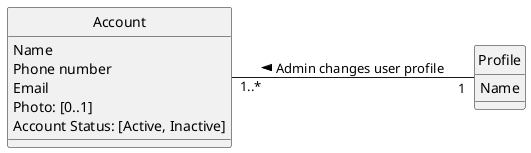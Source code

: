 @startuml
skinparam style strictuml
left to right direction
skinparam groupInheritance 3

 class "Account" {
   Name
   Phone number
   Email
   Photo: [0..1]
   'the [0..1] in Photo indicates an optional value, see Craig 2004, p.121
   Account Status: [Active, Inactive]
 }

 class Profile {
 Name
 }

"Account" "1..*" -- "1" Profile: Admin changes user profile <
@enduml